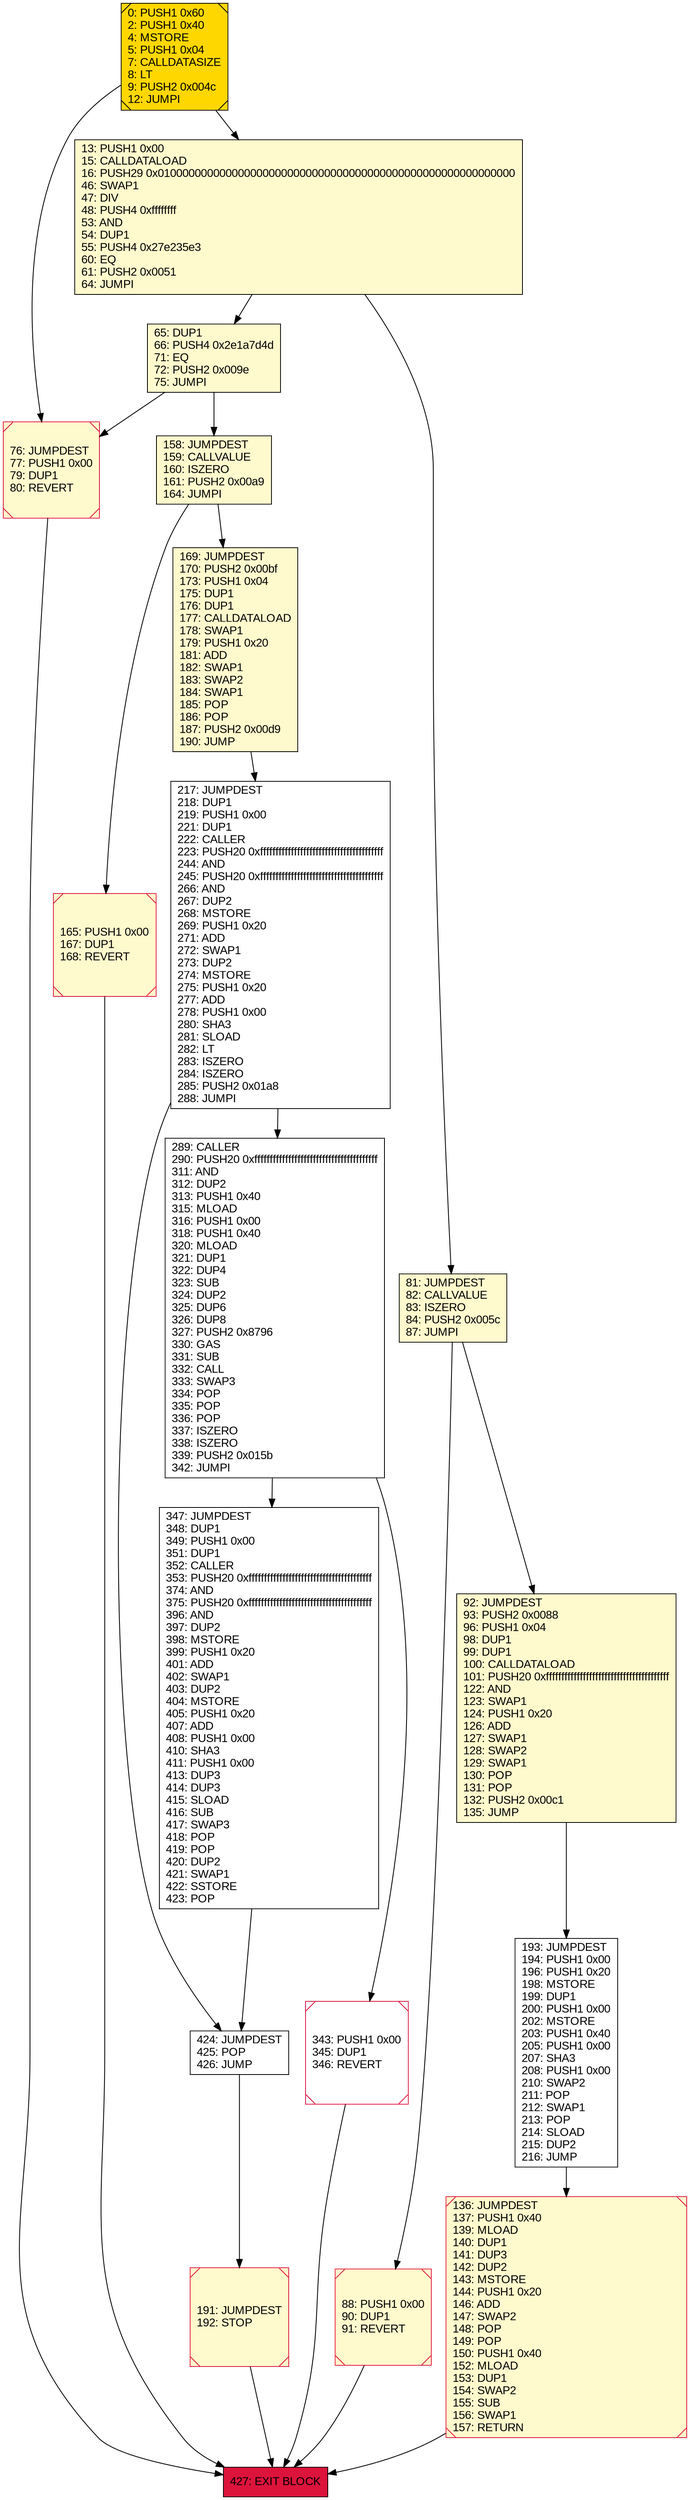 digraph G {
bgcolor=transparent rankdir=UD;
node [shape=box style=filled color=black fillcolor=white fontname=arial fontcolor=black];
92 [label="92: JUMPDEST\l93: PUSH2 0x0088\l96: PUSH1 0x04\l98: DUP1\l99: DUP1\l100: CALLDATALOAD\l101: PUSH20 0xffffffffffffffffffffffffffffffffffffffff\l122: AND\l123: SWAP1\l124: PUSH1 0x20\l126: ADD\l127: SWAP1\l128: SWAP2\l129: SWAP1\l130: POP\l131: POP\l132: PUSH2 0x00c1\l135: JUMP\l" fillcolor=lemonchiffon ];
65 [label="65: DUP1\l66: PUSH4 0x2e1a7d4d\l71: EQ\l72: PUSH2 0x009e\l75: JUMPI\l" fillcolor=lemonchiffon ];
165 [label="165: PUSH1 0x00\l167: DUP1\l168: REVERT\l" fillcolor=lemonchiffon shape=Msquare color=crimson ];
0 [label="0: PUSH1 0x60\l2: PUSH1 0x40\l4: MSTORE\l5: PUSH1 0x04\l7: CALLDATASIZE\l8: LT\l9: PUSH2 0x004c\l12: JUMPI\l" fillcolor=lemonchiffon shape=Msquare fillcolor=gold ];
76 [label="76: JUMPDEST\l77: PUSH1 0x00\l79: DUP1\l80: REVERT\l" fillcolor=lemonchiffon shape=Msquare color=crimson ];
347 [label="347: JUMPDEST\l348: DUP1\l349: PUSH1 0x00\l351: DUP1\l352: CALLER\l353: PUSH20 0xffffffffffffffffffffffffffffffffffffffff\l374: AND\l375: PUSH20 0xffffffffffffffffffffffffffffffffffffffff\l396: AND\l397: DUP2\l398: MSTORE\l399: PUSH1 0x20\l401: ADD\l402: SWAP1\l403: DUP2\l404: MSTORE\l405: PUSH1 0x20\l407: ADD\l408: PUSH1 0x00\l410: SHA3\l411: PUSH1 0x00\l413: DUP3\l414: DUP3\l415: SLOAD\l416: SUB\l417: SWAP3\l418: POP\l419: POP\l420: DUP2\l421: SWAP1\l422: SSTORE\l423: POP\l" ];
427 [label="427: EXIT BLOCK\l" fillcolor=crimson ];
191 [label="191: JUMPDEST\l192: STOP\l" fillcolor=lemonchiffon shape=Msquare color=crimson ];
169 [label="169: JUMPDEST\l170: PUSH2 0x00bf\l173: PUSH1 0x04\l175: DUP1\l176: DUP1\l177: CALLDATALOAD\l178: SWAP1\l179: PUSH1 0x20\l181: ADD\l182: SWAP1\l183: SWAP2\l184: SWAP1\l185: POP\l186: POP\l187: PUSH2 0x00d9\l190: JUMP\l" fillcolor=lemonchiffon ];
289 [label="289: CALLER\l290: PUSH20 0xffffffffffffffffffffffffffffffffffffffff\l311: AND\l312: DUP2\l313: PUSH1 0x40\l315: MLOAD\l316: PUSH1 0x00\l318: PUSH1 0x40\l320: MLOAD\l321: DUP1\l322: DUP4\l323: SUB\l324: DUP2\l325: DUP6\l326: DUP8\l327: PUSH2 0x8796\l330: GAS\l331: SUB\l332: CALL\l333: SWAP3\l334: POP\l335: POP\l336: POP\l337: ISZERO\l338: ISZERO\l339: PUSH2 0x015b\l342: JUMPI\l" ];
424 [label="424: JUMPDEST\l425: POP\l426: JUMP\l" ];
81 [label="81: JUMPDEST\l82: CALLVALUE\l83: ISZERO\l84: PUSH2 0x005c\l87: JUMPI\l" fillcolor=lemonchiffon ];
158 [label="158: JUMPDEST\l159: CALLVALUE\l160: ISZERO\l161: PUSH2 0x00a9\l164: JUMPI\l" fillcolor=lemonchiffon ];
343 [label="343: PUSH1 0x00\l345: DUP1\l346: REVERT\l" shape=Msquare color=crimson ];
88 [label="88: PUSH1 0x00\l90: DUP1\l91: REVERT\l" fillcolor=lemonchiffon shape=Msquare color=crimson ];
193 [label="193: JUMPDEST\l194: PUSH1 0x00\l196: PUSH1 0x20\l198: MSTORE\l199: DUP1\l200: PUSH1 0x00\l202: MSTORE\l203: PUSH1 0x40\l205: PUSH1 0x00\l207: SHA3\l208: PUSH1 0x00\l210: SWAP2\l211: POP\l212: SWAP1\l213: POP\l214: SLOAD\l215: DUP2\l216: JUMP\l" ];
217 [label="217: JUMPDEST\l218: DUP1\l219: PUSH1 0x00\l221: DUP1\l222: CALLER\l223: PUSH20 0xffffffffffffffffffffffffffffffffffffffff\l244: AND\l245: PUSH20 0xffffffffffffffffffffffffffffffffffffffff\l266: AND\l267: DUP2\l268: MSTORE\l269: PUSH1 0x20\l271: ADD\l272: SWAP1\l273: DUP2\l274: MSTORE\l275: PUSH1 0x20\l277: ADD\l278: PUSH1 0x00\l280: SHA3\l281: SLOAD\l282: LT\l283: ISZERO\l284: ISZERO\l285: PUSH2 0x01a8\l288: JUMPI\l" ];
136 [label="136: JUMPDEST\l137: PUSH1 0x40\l139: MLOAD\l140: DUP1\l141: DUP3\l142: DUP2\l143: MSTORE\l144: PUSH1 0x20\l146: ADD\l147: SWAP2\l148: POP\l149: POP\l150: PUSH1 0x40\l152: MLOAD\l153: DUP1\l154: SWAP2\l155: SUB\l156: SWAP1\l157: RETURN\l" fillcolor=lemonchiffon shape=Msquare color=crimson ];
13 [label="13: PUSH1 0x00\l15: CALLDATALOAD\l16: PUSH29 0x0100000000000000000000000000000000000000000000000000000000\l46: SWAP1\l47: DIV\l48: PUSH4 0xffffffff\l53: AND\l54: DUP1\l55: PUSH4 0x27e235e3\l60: EQ\l61: PUSH2 0x0051\l64: JUMPI\l" fillcolor=lemonchiffon ];
191 -> 427;
81 -> 88;
65 -> 76;
136 -> 427;
88 -> 427;
158 -> 165;
65 -> 158;
158 -> 169;
92 -> 193;
343 -> 427;
13 -> 65;
193 -> 136;
76 -> 427;
424 -> 191;
289 -> 347;
347 -> 424;
13 -> 81;
0 -> 76;
165 -> 427;
81 -> 92;
169 -> 217;
217 -> 289;
217 -> 424;
289 -> 343;
0 -> 13;
}
